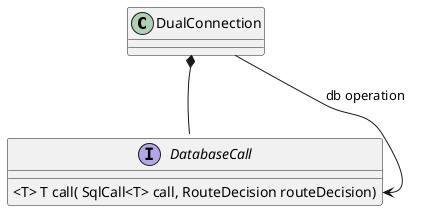 @startuml

@startuml

class DualConnection

interface DatabaseCall{
  <T> T call( SqlCall<T> call, RouteDecision routeDecision)
}

DualConnection *-- DatabaseCall
DualConnection --> DatabaseCall::call : db operation


@enduml


@enduml
